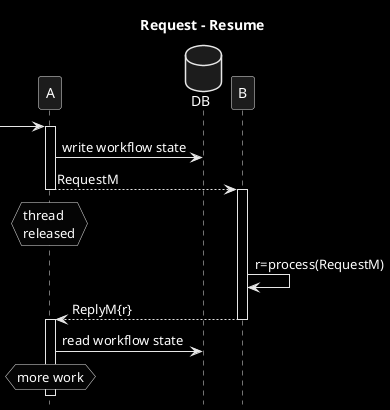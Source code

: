 @startuml
title Request - Resume
hide footbox
skinparam monochrome reverse
database DB order 9
participant B order 10

->A
activate A
A->DB: write workflow state
A-->B: RequestM
deactivate A
hnote over A: thread\nreleased
activate B
B->B: r=process(RequestM)
B-->A: ReplyM{r}
deactivate B
activate A
A->DB: read workflow state
hnote over A: more work
@enduml
? how to connect reply with request
? what instance of A receives the ReplyM
? "reply" or "event" from B ?